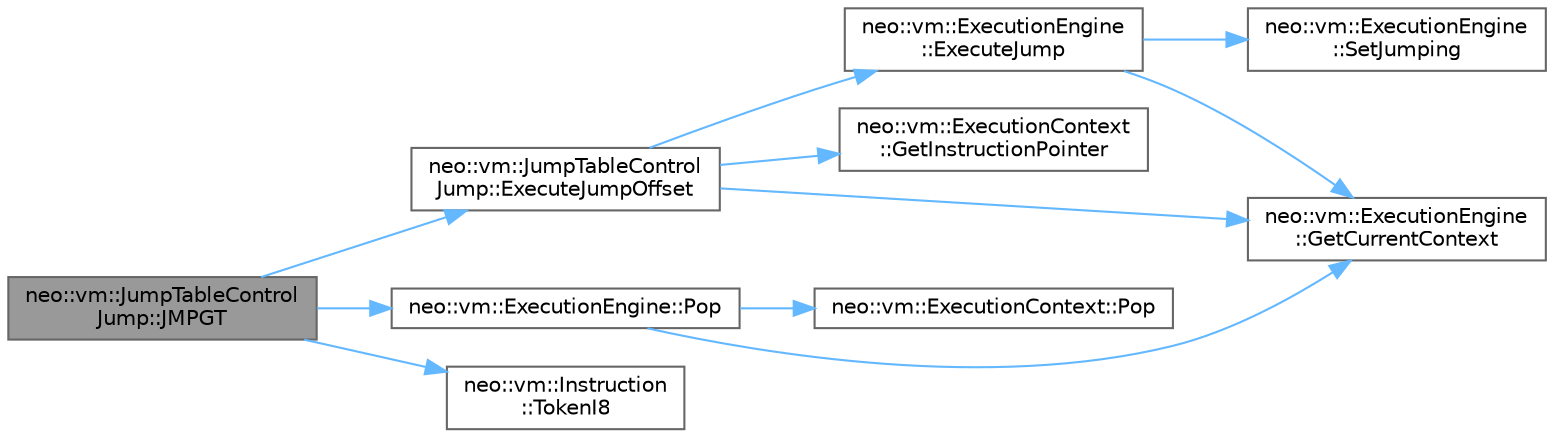 digraph "neo::vm::JumpTableControlJump::JMPGT"
{
 // LATEX_PDF_SIZE
  bgcolor="transparent";
  edge [fontname=Helvetica,fontsize=10,labelfontname=Helvetica,labelfontsize=10];
  node [fontname=Helvetica,fontsize=10,shape=box,height=0.2,width=0.4];
  rankdir="LR";
  Node1 [id="Node000001",label="neo::vm::JumpTableControl\lJump::JMPGT",height=0.2,width=0.4,color="gray40", fillcolor="grey60", style="filled", fontcolor="black",tooltip=" "];
  Node1 -> Node2 [id="edge1_Node000001_Node000002",color="steelblue1",style="solid",tooltip=" "];
  Node2 [id="Node000002",label="neo::vm::JumpTableControl\lJump::ExecuteJumpOffset",height=0.2,width=0.4,color="grey40", fillcolor="white", style="filled",URL="$classneo_1_1vm_1_1_jump_table_control_jump.html#ad30d15efb2c0df829e066f5deaafe0fe",tooltip=" "];
  Node2 -> Node3 [id="edge2_Node000002_Node000003",color="steelblue1",style="solid",tooltip=" "];
  Node3 [id="Node000003",label="neo::vm::ExecutionEngine\l::ExecuteJump",height=0.2,width=0.4,color="grey40", fillcolor="white", style="filled",URL="$classneo_1_1vm_1_1_execution_engine.html#a9c1f5ae18961a2b8d61b7f95e28ffbaa",tooltip="Executes a jump operation."];
  Node3 -> Node4 [id="edge3_Node000003_Node000004",color="steelblue1",style="solid",tooltip=" "];
  Node4 [id="Node000004",label="neo::vm::ExecutionEngine\l::GetCurrentContext",height=0.2,width=0.4,color="grey40", fillcolor="white", style="filled",URL="$classneo_1_1vm_1_1_execution_engine.html#a8301f5b182f15a7c9302c1b65cbf9220",tooltip="Gets the current context."];
  Node3 -> Node5 [id="edge4_Node000003_Node000005",color="steelblue1",style="solid",tooltip=" "];
  Node5 [id="Node000005",label="neo::vm::ExecutionEngine\l::SetJumping",height=0.2,width=0.4,color="grey40", fillcolor="white", style="filled",URL="$classneo_1_1vm_1_1_execution_engine.html#ae90860e6f9f9747ba4b863b0d364db25",tooltip="Sets the jumping flag."];
  Node2 -> Node4 [id="edge5_Node000002_Node000004",color="steelblue1",style="solid",tooltip=" "];
  Node2 -> Node6 [id="edge6_Node000002_Node000006",color="steelblue1",style="solid",tooltip=" "];
  Node6 [id="Node000006",label="neo::vm::ExecutionContext\l::GetInstructionPointer",height=0.2,width=0.4,color="grey40", fillcolor="white", style="filled",URL="$classneo_1_1vm_1_1_execution_context.html#aa549d6eff2b85a9e6c66a442037b3144",tooltip="Gets the instruction pointer."];
  Node1 -> Node7 [id="edge7_Node000001_Node000007",color="steelblue1",style="solid",tooltip=" "];
  Node7 [id="Node000007",label="neo::vm::ExecutionEngine::Pop",height=0.2,width=0.4,color="grey40", fillcolor="white", style="filled",URL="$classneo_1_1vm_1_1_execution_engine.html#a394ac4f0ef4a6c3e6ad98c2fc8e6ed68",tooltip="Pops an item from the evaluation stack."];
  Node7 -> Node4 [id="edge8_Node000007_Node000004",color="steelblue1",style="solid",tooltip=" "];
  Node7 -> Node8 [id="edge9_Node000007_Node000008",color="steelblue1",style="solid",tooltip=" "];
  Node8 [id="Node000008",label="neo::vm::ExecutionContext::Pop",height=0.2,width=0.4,color="grey40", fillcolor="white", style="filled",URL="$classneo_1_1vm_1_1_execution_context.html#a70bded0f390d335569c242c8d0adc97a",tooltip="Pops an item from the evaluation stack."];
  Node1 -> Node9 [id="edge10_Node000001_Node000009",color="steelblue1",style="solid",tooltip=" "];
  Node9 [id="Node000009",label="neo::vm::Instruction\l::TokenI8",height=0.2,width=0.4,color="grey40", fillcolor="white", style="filled",URL="$classneo_1_1vm_1_1_instruction.html#ae24c253c025b65e62f49e892056fc7fb",tooltip="Gets the first operand as int8_t."];
}
